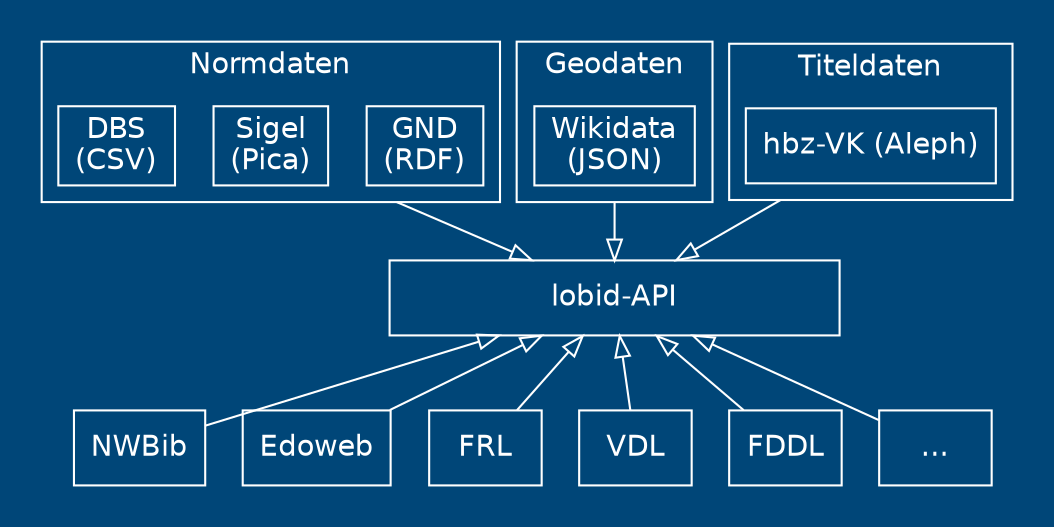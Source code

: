 digraph data {
	compound=true
	node[shape=box color=white fontcolor=white fontname=helvetica]
	graph [bgcolor="#004678" color=white fontcolor=white fontname=helvetica]
	edge[color=white fontcolor=white fontname=helvetica]
	edge[arrowhead=empty arrowtail=empty]
	rankdir=TD
	splines=false

	subgraph cluster_1{
	style=invis

	/*
	subgraph cluster_libs{
		style=invis
		libs [label="Libraries"]
	}
	*/

	subgraph cluster_title{
		style=solid
		label="Titeldaten"
		union [label="hbz-VK (Aleph)"]
	}

	subgraph cluster_geo{
		style=solid
		label="Geodaten"
		wikidata[label="Wikidata\n(JSON)"]
	}

	subgraph cluster_auth{
		style=solid
		label="Normdaten"
		gnd[label="GND\n(RDF)"]
		sigel[label="Sigel\n(Pica)"]
		dbs[label="DBS\n(CSV)"]
	}



	api[label="lobid-API" width=3]

	//libs->union[lhead=cluster_title]
	//libs->sigel[lhead=cluster_auth]

	wikidata->api[ltail=cluster_geo]
	sigel->api[ltail=cluster_auth]
	union->api[ltail=cluster_title]

	app1[label="NWBib"]
	app2[label="Edoweb"]
	app3[label="FRL"]
	app4[label="VDL"]
	app5[label="FDDL"]
	app6[label="..."]

	api->app1[dir=back]
	api->app2[dir=back]
	api->app3[dir=back]
	api->app4[dir=back]
	api->app5[dir=back]
	api->app6[dir=back]
	}
}